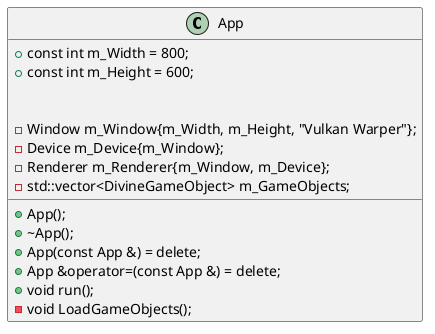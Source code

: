 @startuml
class App
{
    + App();
    + \~App();
    + App(const App &) = delete;
    + App &operator=(const App &) = delete;
    + void run();

    + const int m_Width = 800;
    + const int m_Height = 600;

    - void LoadGameObjects();

    - Window m_Window{m_Width, m_Height, "Vulkan Warper"};
    - Device m_Device{m_Window};
    - Renderer m_Renderer{m_Window, m_Device};
    - std::vector<DivineGameObject> m_GameObjects;
}
@enduml